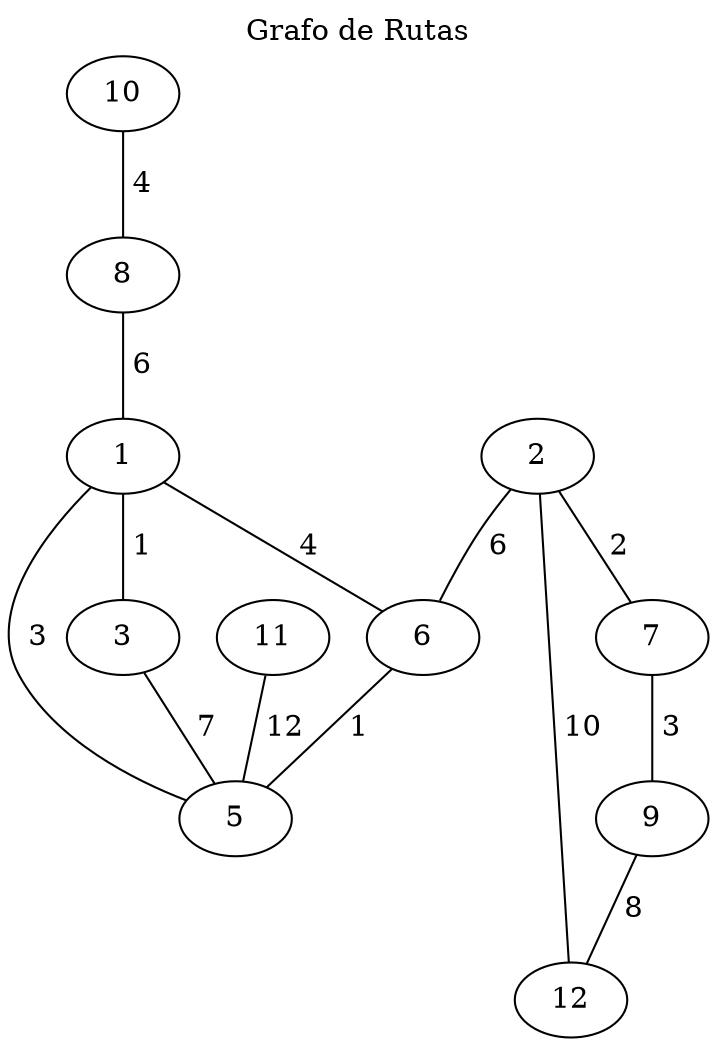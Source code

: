 digraph G{
label="Grafo de Rutas"
labelloc = "t"
edge[arrowhead="none"]
1 -> 5[label=" 3"]
10 -> 8[label=" 4"]
1 -> 3[label=" 1"]
3 -> 5[label=" 7"]
8 -> 1[label=" 6"]
2 -> 7[label=" 2"]
11 -> 5[label=" 12"]
2 -> 6[label=" 6"]
6 -> 5[label=" 1"]
1 -> 6[label=" 4"]
12 -> 2[label=" 10"]
9 -> 12[label=" 8"]
7 -> 9[label=" 3"]
}
